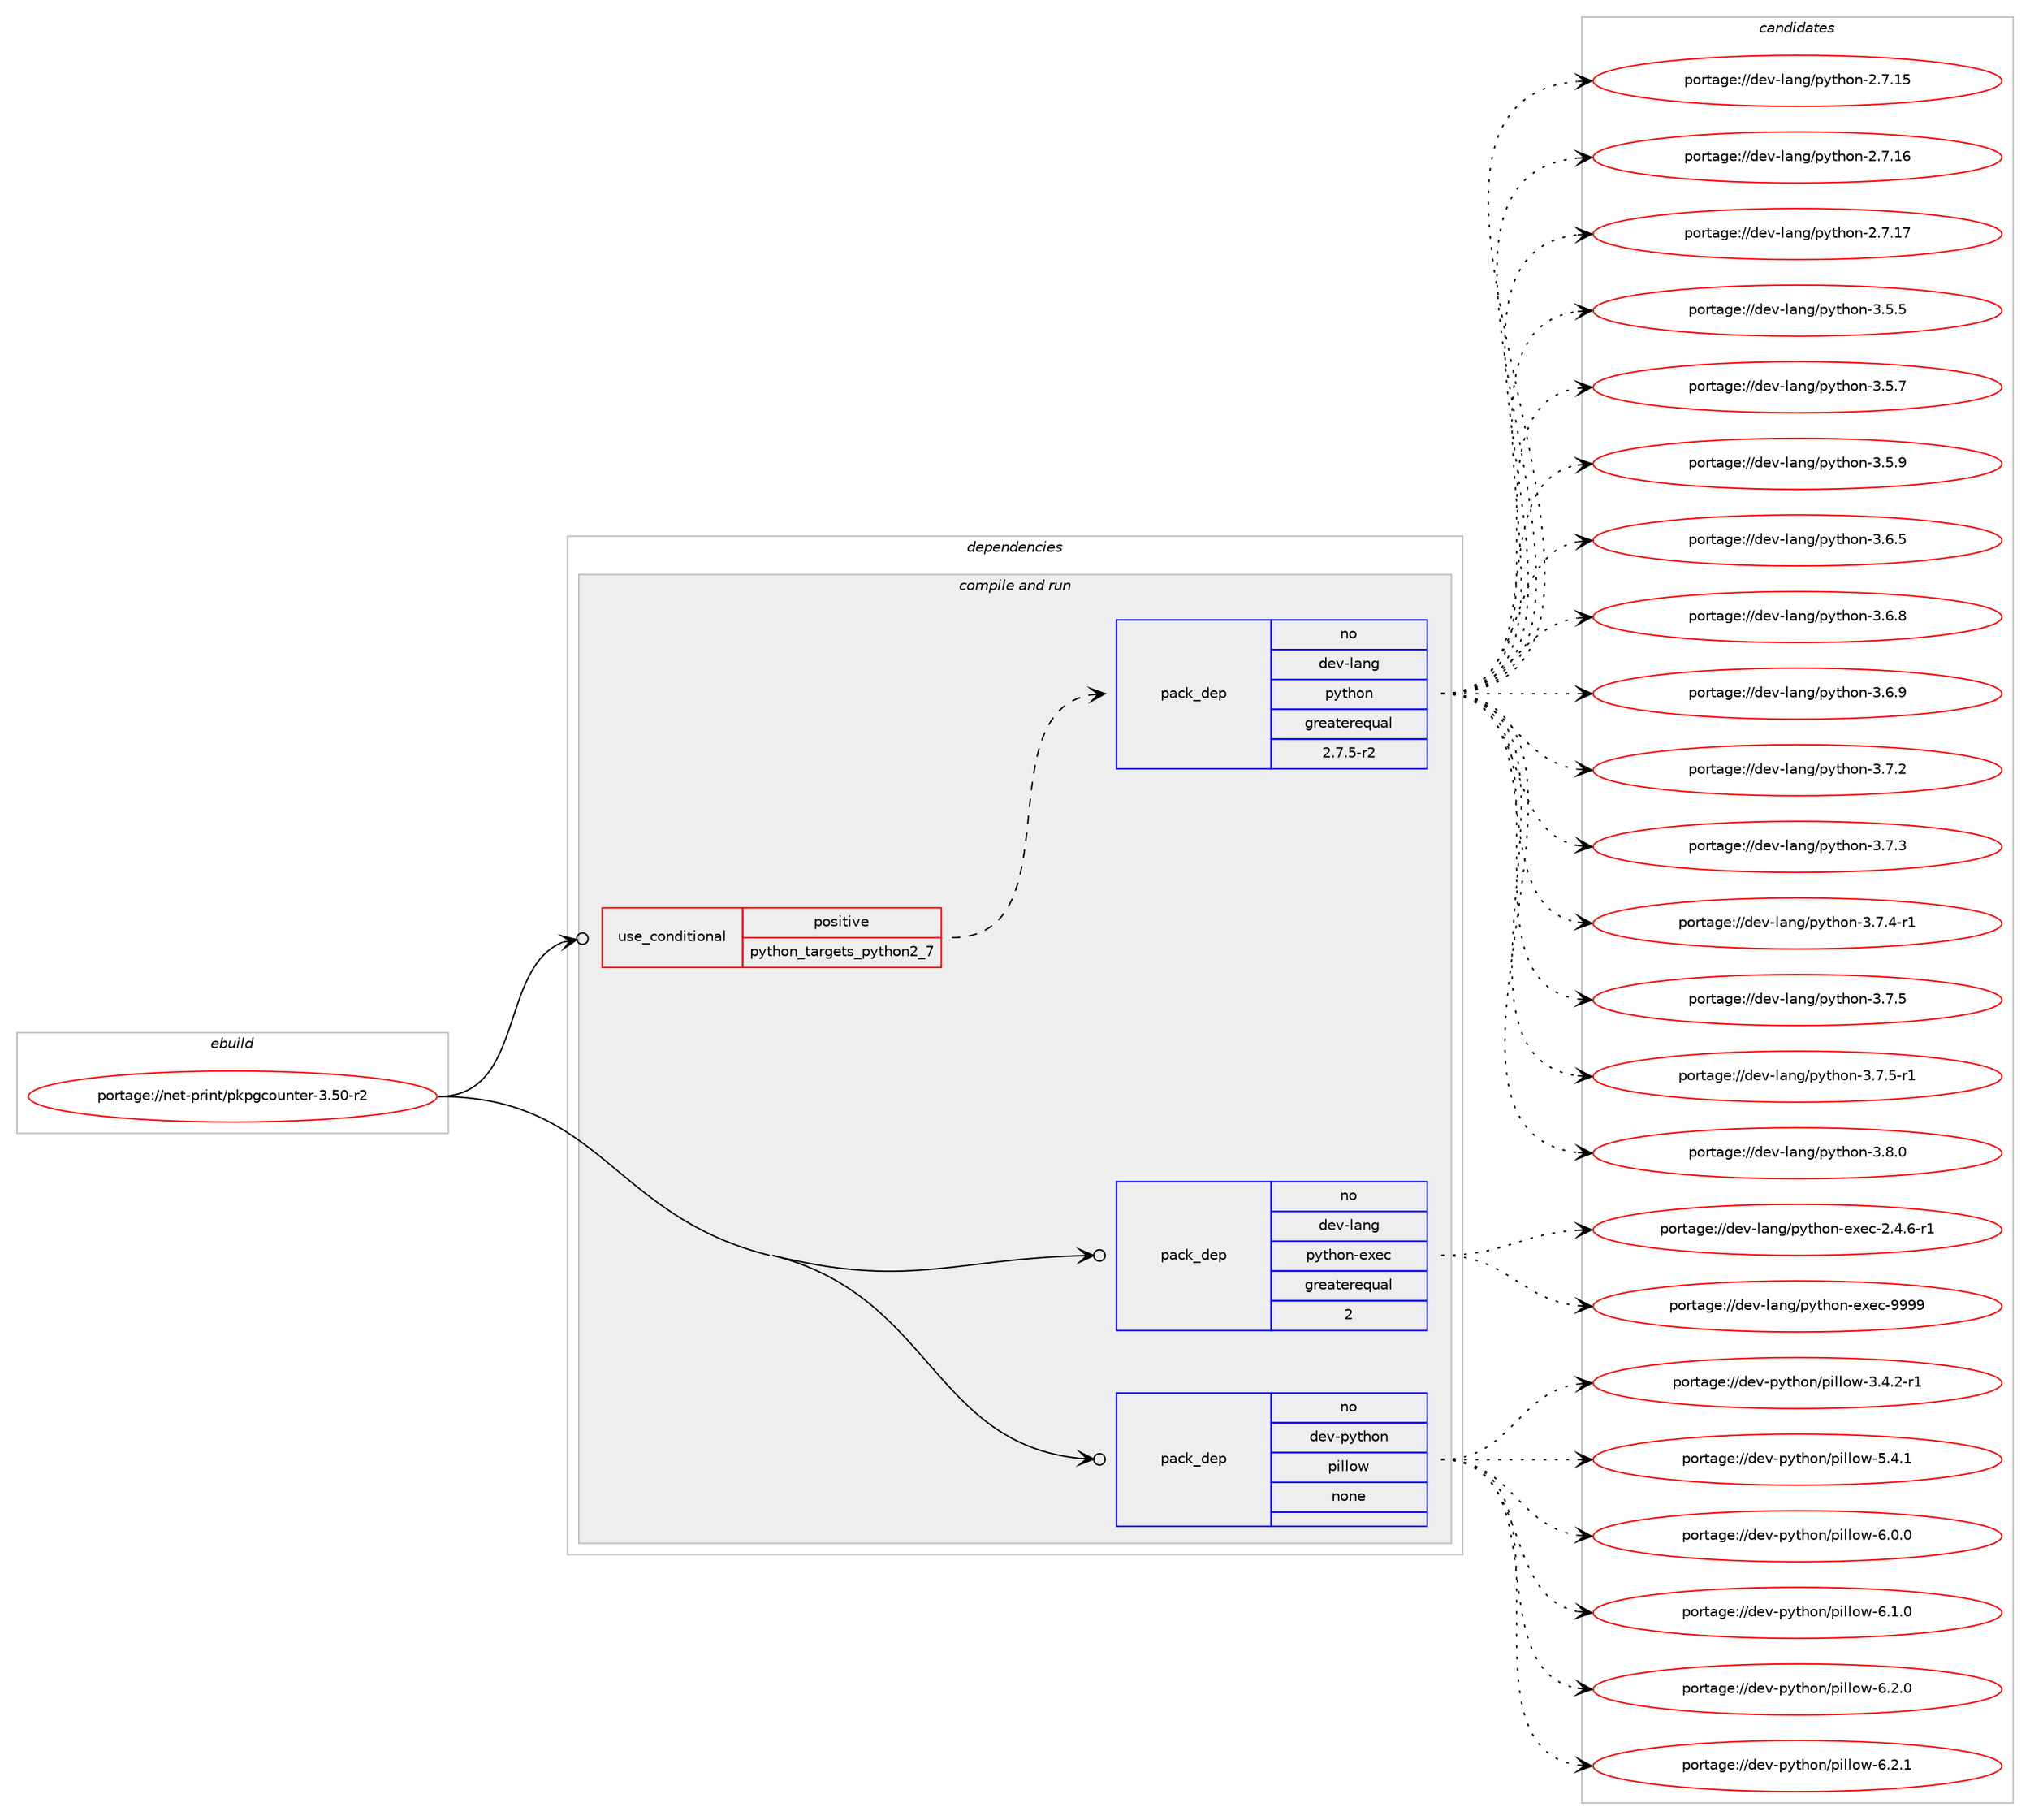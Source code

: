 digraph prolog {

# *************
# Graph options
# *************

newrank=true;
concentrate=true;
compound=true;
graph [rankdir=LR,fontname=Helvetica,fontsize=10,ranksep=1.5];#, ranksep=2.5, nodesep=0.2];
edge  [arrowhead=vee];
node  [fontname=Helvetica,fontsize=10];

# **********
# The ebuild
# **********

subgraph cluster_leftcol {
color=gray;
rank=same;
label=<<i>ebuild</i>>;
id [label="portage://net-print/pkpgcounter-3.50-r2", color=red, width=4, href="../net-print/pkpgcounter-3.50-r2.svg"];
}

# ****************
# The dependencies
# ****************

subgraph cluster_midcol {
color=gray;
label=<<i>dependencies</i>>;
subgraph cluster_compile {
fillcolor="#eeeeee";
style=filled;
label=<<i>compile</i>>;
}
subgraph cluster_compileandrun {
fillcolor="#eeeeee";
style=filled;
label=<<i>compile and run</i>>;
subgraph cond93665 {
dependency374731 [label=<<TABLE BORDER="0" CELLBORDER="1" CELLSPACING="0" CELLPADDING="4"><TR><TD ROWSPAN="3" CELLPADDING="10">use_conditional</TD></TR><TR><TD>positive</TD></TR><TR><TD>python_targets_python2_7</TD></TR></TABLE>>, shape=none, color=red];
subgraph pack274726 {
dependency374732 [label=<<TABLE BORDER="0" CELLBORDER="1" CELLSPACING="0" CELLPADDING="4" WIDTH="220"><TR><TD ROWSPAN="6" CELLPADDING="30">pack_dep</TD></TR><TR><TD WIDTH="110">no</TD></TR><TR><TD>dev-lang</TD></TR><TR><TD>python</TD></TR><TR><TD>greaterequal</TD></TR><TR><TD>2.7.5-r2</TD></TR></TABLE>>, shape=none, color=blue];
}
dependency374731:e -> dependency374732:w [weight=20,style="dashed",arrowhead="vee"];
}
id:e -> dependency374731:w [weight=20,style="solid",arrowhead="odotvee"];
subgraph pack274727 {
dependency374733 [label=<<TABLE BORDER="0" CELLBORDER="1" CELLSPACING="0" CELLPADDING="4" WIDTH="220"><TR><TD ROWSPAN="6" CELLPADDING="30">pack_dep</TD></TR><TR><TD WIDTH="110">no</TD></TR><TR><TD>dev-lang</TD></TR><TR><TD>python-exec</TD></TR><TR><TD>greaterequal</TD></TR><TR><TD>2</TD></TR></TABLE>>, shape=none, color=blue];
}
id:e -> dependency374733:w [weight=20,style="solid",arrowhead="odotvee"];
subgraph pack274728 {
dependency374734 [label=<<TABLE BORDER="0" CELLBORDER="1" CELLSPACING="0" CELLPADDING="4" WIDTH="220"><TR><TD ROWSPAN="6" CELLPADDING="30">pack_dep</TD></TR><TR><TD WIDTH="110">no</TD></TR><TR><TD>dev-python</TD></TR><TR><TD>pillow</TD></TR><TR><TD>none</TD></TR><TR><TD></TD></TR></TABLE>>, shape=none, color=blue];
}
id:e -> dependency374734:w [weight=20,style="solid",arrowhead="odotvee"];
}
subgraph cluster_run {
fillcolor="#eeeeee";
style=filled;
label=<<i>run</i>>;
}
}

# **************
# The candidates
# **************

subgraph cluster_choices {
rank=same;
color=gray;
label=<<i>candidates</i>>;

subgraph choice274726 {
color=black;
nodesep=1;
choiceportage10010111845108971101034711212111610411111045504655464953 [label="portage://dev-lang/python-2.7.15", color=red, width=4,href="../dev-lang/python-2.7.15.svg"];
choiceportage10010111845108971101034711212111610411111045504655464954 [label="portage://dev-lang/python-2.7.16", color=red, width=4,href="../dev-lang/python-2.7.16.svg"];
choiceportage10010111845108971101034711212111610411111045504655464955 [label="portage://dev-lang/python-2.7.17", color=red, width=4,href="../dev-lang/python-2.7.17.svg"];
choiceportage100101118451089711010347112121116104111110455146534653 [label="portage://dev-lang/python-3.5.5", color=red, width=4,href="../dev-lang/python-3.5.5.svg"];
choiceportage100101118451089711010347112121116104111110455146534655 [label="portage://dev-lang/python-3.5.7", color=red, width=4,href="../dev-lang/python-3.5.7.svg"];
choiceportage100101118451089711010347112121116104111110455146534657 [label="portage://dev-lang/python-3.5.9", color=red, width=4,href="../dev-lang/python-3.5.9.svg"];
choiceportage100101118451089711010347112121116104111110455146544653 [label="portage://dev-lang/python-3.6.5", color=red, width=4,href="../dev-lang/python-3.6.5.svg"];
choiceportage100101118451089711010347112121116104111110455146544656 [label="portage://dev-lang/python-3.6.8", color=red, width=4,href="../dev-lang/python-3.6.8.svg"];
choiceportage100101118451089711010347112121116104111110455146544657 [label="portage://dev-lang/python-3.6.9", color=red, width=4,href="../dev-lang/python-3.6.9.svg"];
choiceportage100101118451089711010347112121116104111110455146554650 [label="portage://dev-lang/python-3.7.2", color=red, width=4,href="../dev-lang/python-3.7.2.svg"];
choiceportage100101118451089711010347112121116104111110455146554651 [label="portage://dev-lang/python-3.7.3", color=red, width=4,href="../dev-lang/python-3.7.3.svg"];
choiceportage1001011184510897110103471121211161041111104551465546524511449 [label="portage://dev-lang/python-3.7.4-r1", color=red, width=4,href="../dev-lang/python-3.7.4-r1.svg"];
choiceportage100101118451089711010347112121116104111110455146554653 [label="portage://dev-lang/python-3.7.5", color=red, width=4,href="../dev-lang/python-3.7.5.svg"];
choiceportage1001011184510897110103471121211161041111104551465546534511449 [label="portage://dev-lang/python-3.7.5-r1", color=red, width=4,href="../dev-lang/python-3.7.5-r1.svg"];
choiceportage100101118451089711010347112121116104111110455146564648 [label="portage://dev-lang/python-3.8.0", color=red, width=4,href="../dev-lang/python-3.8.0.svg"];
dependency374732:e -> choiceportage10010111845108971101034711212111610411111045504655464953:w [style=dotted,weight="100"];
dependency374732:e -> choiceportage10010111845108971101034711212111610411111045504655464954:w [style=dotted,weight="100"];
dependency374732:e -> choiceportage10010111845108971101034711212111610411111045504655464955:w [style=dotted,weight="100"];
dependency374732:e -> choiceportage100101118451089711010347112121116104111110455146534653:w [style=dotted,weight="100"];
dependency374732:e -> choiceportage100101118451089711010347112121116104111110455146534655:w [style=dotted,weight="100"];
dependency374732:e -> choiceportage100101118451089711010347112121116104111110455146534657:w [style=dotted,weight="100"];
dependency374732:e -> choiceportage100101118451089711010347112121116104111110455146544653:w [style=dotted,weight="100"];
dependency374732:e -> choiceportage100101118451089711010347112121116104111110455146544656:w [style=dotted,weight="100"];
dependency374732:e -> choiceportage100101118451089711010347112121116104111110455146544657:w [style=dotted,weight="100"];
dependency374732:e -> choiceportage100101118451089711010347112121116104111110455146554650:w [style=dotted,weight="100"];
dependency374732:e -> choiceportage100101118451089711010347112121116104111110455146554651:w [style=dotted,weight="100"];
dependency374732:e -> choiceportage1001011184510897110103471121211161041111104551465546524511449:w [style=dotted,weight="100"];
dependency374732:e -> choiceportage100101118451089711010347112121116104111110455146554653:w [style=dotted,weight="100"];
dependency374732:e -> choiceportage1001011184510897110103471121211161041111104551465546534511449:w [style=dotted,weight="100"];
dependency374732:e -> choiceportage100101118451089711010347112121116104111110455146564648:w [style=dotted,weight="100"];
}
subgraph choice274727 {
color=black;
nodesep=1;
choiceportage10010111845108971101034711212111610411111045101120101994550465246544511449 [label="portage://dev-lang/python-exec-2.4.6-r1", color=red, width=4,href="../dev-lang/python-exec-2.4.6-r1.svg"];
choiceportage10010111845108971101034711212111610411111045101120101994557575757 [label="portage://dev-lang/python-exec-9999", color=red, width=4,href="../dev-lang/python-exec-9999.svg"];
dependency374733:e -> choiceportage10010111845108971101034711212111610411111045101120101994550465246544511449:w [style=dotted,weight="100"];
dependency374733:e -> choiceportage10010111845108971101034711212111610411111045101120101994557575757:w [style=dotted,weight="100"];
}
subgraph choice274728 {
color=black;
nodesep=1;
choiceportage10010111845112121116104111110471121051081081111194551465246504511449 [label="portage://dev-python/pillow-3.4.2-r1", color=red, width=4,href="../dev-python/pillow-3.4.2-r1.svg"];
choiceportage1001011184511212111610411111047112105108108111119455346524649 [label="portage://dev-python/pillow-5.4.1", color=red, width=4,href="../dev-python/pillow-5.4.1.svg"];
choiceportage1001011184511212111610411111047112105108108111119455446484648 [label="portage://dev-python/pillow-6.0.0", color=red, width=4,href="../dev-python/pillow-6.0.0.svg"];
choiceportage1001011184511212111610411111047112105108108111119455446494648 [label="portage://dev-python/pillow-6.1.0", color=red, width=4,href="../dev-python/pillow-6.1.0.svg"];
choiceportage1001011184511212111610411111047112105108108111119455446504648 [label="portage://dev-python/pillow-6.2.0", color=red, width=4,href="../dev-python/pillow-6.2.0.svg"];
choiceportage1001011184511212111610411111047112105108108111119455446504649 [label="portage://dev-python/pillow-6.2.1", color=red, width=4,href="../dev-python/pillow-6.2.1.svg"];
dependency374734:e -> choiceportage10010111845112121116104111110471121051081081111194551465246504511449:w [style=dotted,weight="100"];
dependency374734:e -> choiceportage1001011184511212111610411111047112105108108111119455346524649:w [style=dotted,weight="100"];
dependency374734:e -> choiceportage1001011184511212111610411111047112105108108111119455446484648:w [style=dotted,weight="100"];
dependency374734:e -> choiceportage1001011184511212111610411111047112105108108111119455446494648:w [style=dotted,weight="100"];
dependency374734:e -> choiceportage1001011184511212111610411111047112105108108111119455446504648:w [style=dotted,weight="100"];
dependency374734:e -> choiceportage1001011184511212111610411111047112105108108111119455446504649:w [style=dotted,weight="100"];
}
}

}
